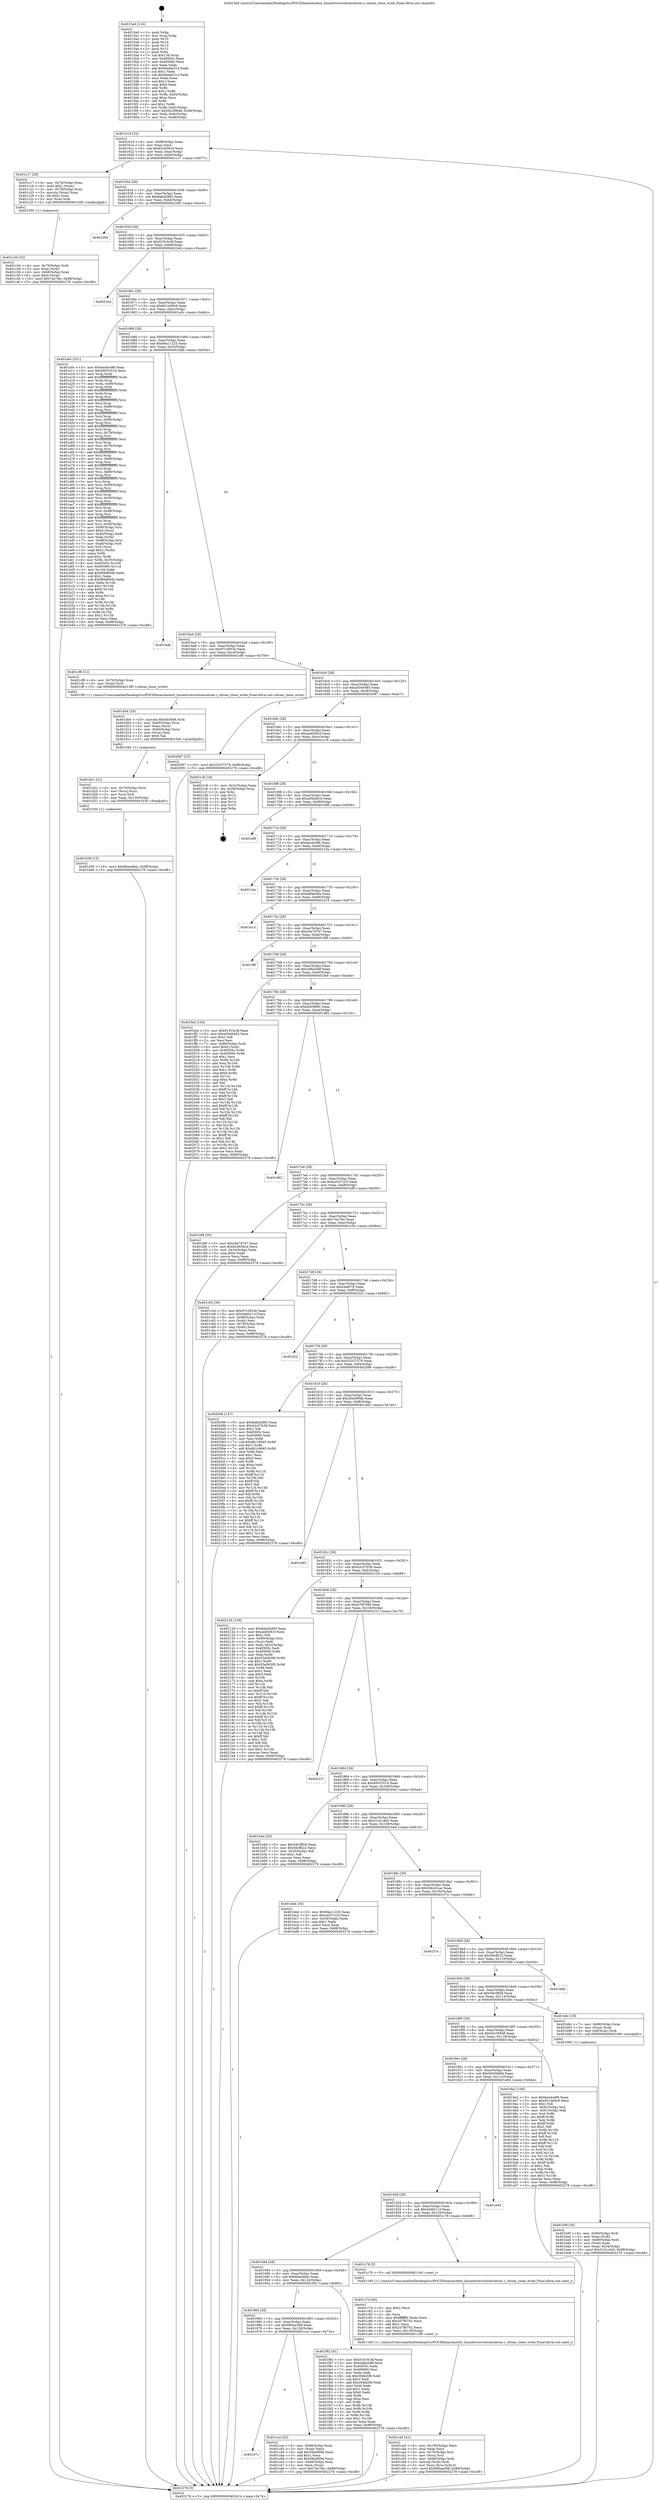 digraph "0x4015a0" {
  label = "0x4015a0 (/mnt/c/Users/mathe/Desktop/tcc/POCII/binaries/extr_linuxdriverscdromcdrom.c_cdrom_close_write_Final-ollvm.out::main(0))"
  labelloc = "t"
  node[shape=record]

  Entry [label="",width=0.3,height=0.3,shape=circle,fillcolor=black,style=filled]
  "0x401614" [label="{
     0x401614 [32]\l
     | [instrs]\l
     &nbsp;&nbsp;0x401614 \<+6\>: mov -0x98(%rbp),%eax\l
     &nbsp;&nbsp;0x40161a \<+2\>: mov %eax,%ecx\l
     &nbsp;&nbsp;0x40161c \<+6\>: sub $0x824930c4,%ecx\l
     &nbsp;&nbsp;0x401622 \<+6\>: mov %eax,-0xac(%rbp)\l
     &nbsp;&nbsp;0x401628 \<+6\>: mov %ecx,-0xb0(%rbp)\l
     &nbsp;&nbsp;0x40162e \<+6\>: je 0000000000401c17 \<main+0x677\>\l
  }"]
  "0x401c17" [label="{
     0x401c17 [29]\l
     | [instrs]\l
     &nbsp;&nbsp;0x401c17 \<+4\>: mov -0x78(%rbp),%rax\l
     &nbsp;&nbsp;0x401c1b \<+6\>: movl $0x1,(%rax)\l
     &nbsp;&nbsp;0x401c21 \<+4\>: mov -0x78(%rbp),%rax\l
     &nbsp;&nbsp;0x401c25 \<+3\>: movslq (%rax),%rax\l
     &nbsp;&nbsp;0x401c28 \<+4\>: shl $0x2,%rax\l
     &nbsp;&nbsp;0x401c2c \<+3\>: mov %rax,%rdi\l
     &nbsp;&nbsp;0x401c2f \<+5\>: call 0000000000401050 \<malloc@plt\>\l
     | [calls]\l
     &nbsp;&nbsp;0x401050 \{1\} (unknown)\l
  }"]
  "0x401634" [label="{
     0x401634 [28]\l
     | [instrs]\l
     &nbsp;&nbsp;0x401634 \<+5\>: jmp 0000000000401639 \<main+0x99\>\l
     &nbsp;&nbsp;0x401639 \<+6\>: mov -0xac(%rbp),%eax\l
     &nbsp;&nbsp;0x40163f \<+5\>: sub $0x8abd2d93,%eax\l
     &nbsp;&nbsp;0x401644 \<+6\>: mov %eax,-0xb4(%rbp)\l
     &nbsp;&nbsp;0x40164a \<+6\>: je 0000000000402260 \<main+0xcc0\>\l
  }"]
  Exit [label="",width=0.3,height=0.3,shape=circle,fillcolor=black,style=filled,peripheries=2]
  "0x402260" [label="{
     0x402260\l
  }", style=dashed]
  "0x401650" [label="{
     0x401650 [28]\l
     | [instrs]\l
     &nbsp;&nbsp;0x401650 \<+5\>: jmp 0000000000401655 \<main+0xb5\>\l
     &nbsp;&nbsp;0x401655 \<+6\>: mov -0xac(%rbp),%eax\l
     &nbsp;&nbsp;0x40165b \<+5\>: sub $0x91916c4f,%eax\l
     &nbsp;&nbsp;0x401660 \<+6\>: mov %eax,-0xb8(%rbp)\l
     &nbsp;&nbsp;0x401666 \<+6\>: je 0000000000402244 \<main+0xca4\>\l
  }"]
  "0x401d36" [label="{
     0x401d36 [15]\l
     | [instrs]\l
     &nbsp;&nbsp;0x401d36 \<+10\>: movl $0x66ae4bdc,-0x98(%rbp)\l
     &nbsp;&nbsp;0x401d40 \<+5\>: jmp 0000000000402278 \<main+0xcd8\>\l
  }"]
  "0x402244" [label="{
     0x402244\l
  }", style=dashed]
  "0x40166c" [label="{
     0x40166c [28]\l
     | [instrs]\l
     &nbsp;&nbsp;0x40166c \<+5\>: jmp 0000000000401671 \<main+0xd1\>\l
     &nbsp;&nbsp;0x401671 \<+6\>: mov -0xac(%rbp),%eax\l
     &nbsp;&nbsp;0x401677 \<+5\>: sub $0x921dd0c9,%eax\l
     &nbsp;&nbsp;0x40167c \<+6\>: mov %eax,-0xbc(%rbp)\l
     &nbsp;&nbsp;0x401682 \<+6\>: je 0000000000401a0c \<main+0x46c\>\l
  }"]
  "0x401d21" [label="{
     0x401d21 [21]\l
     | [instrs]\l
     &nbsp;&nbsp;0x401d21 \<+4\>: mov -0x70(%rbp),%rcx\l
     &nbsp;&nbsp;0x401d25 \<+3\>: mov (%rcx),%rcx\l
     &nbsp;&nbsp;0x401d28 \<+3\>: mov %rcx,%rdi\l
     &nbsp;&nbsp;0x401d2b \<+6\>: mov %eax,-0x134(%rbp)\l
     &nbsp;&nbsp;0x401d31 \<+5\>: call 0000000000401030 \<free@plt\>\l
     | [calls]\l
     &nbsp;&nbsp;0x401030 \{1\} (unknown)\l
  }"]
  "0x401a0c" [label="{
     0x401a0c [321]\l
     | [instrs]\l
     &nbsp;&nbsp;0x401a0c \<+5\>: mov $0xbecdce96,%eax\l
     &nbsp;&nbsp;0x401a11 \<+5\>: mov $0x49553514,%ecx\l
     &nbsp;&nbsp;0x401a16 \<+3\>: mov %rsp,%rdx\l
     &nbsp;&nbsp;0x401a19 \<+4\>: add $0xfffffffffffffff0,%rdx\l
     &nbsp;&nbsp;0x401a1d \<+3\>: mov %rdx,%rsp\l
     &nbsp;&nbsp;0x401a20 \<+7\>: mov %rdx,-0x90(%rbp)\l
     &nbsp;&nbsp;0x401a27 \<+3\>: mov %rsp,%rdx\l
     &nbsp;&nbsp;0x401a2a \<+4\>: add $0xfffffffffffffff0,%rdx\l
     &nbsp;&nbsp;0x401a2e \<+3\>: mov %rdx,%rsp\l
     &nbsp;&nbsp;0x401a31 \<+3\>: mov %rsp,%rsi\l
     &nbsp;&nbsp;0x401a34 \<+4\>: add $0xfffffffffffffff0,%rsi\l
     &nbsp;&nbsp;0x401a38 \<+3\>: mov %rsi,%rsp\l
     &nbsp;&nbsp;0x401a3b \<+7\>: mov %rsi,-0x88(%rbp)\l
     &nbsp;&nbsp;0x401a42 \<+3\>: mov %rsp,%rsi\l
     &nbsp;&nbsp;0x401a45 \<+4\>: add $0xfffffffffffffff0,%rsi\l
     &nbsp;&nbsp;0x401a49 \<+3\>: mov %rsi,%rsp\l
     &nbsp;&nbsp;0x401a4c \<+4\>: mov %rsi,-0x80(%rbp)\l
     &nbsp;&nbsp;0x401a50 \<+3\>: mov %rsp,%rsi\l
     &nbsp;&nbsp;0x401a53 \<+4\>: add $0xfffffffffffffff0,%rsi\l
     &nbsp;&nbsp;0x401a57 \<+3\>: mov %rsi,%rsp\l
     &nbsp;&nbsp;0x401a5a \<+4\>: mov %rsi,-0x78(%rbp)\l
     &nbsp;&nbsp;0x401a5e \<+3\>: mov %rsp,%rsi\l
     &nbsp;&nbsp;0x401a61 \<+4\>: add $0xfffffffffffffff0,%rsi\l
     &nbsp;&nbsp;0x401a65 \<+3\>: mov %rsi,%rsp\l
     &nbsp;&nbsp;0x401a68 \<+4\>: mov %rsi,-0x70(%rbp)\l
     &nbsp;&nbsp;0x401a6c \<+3\>: mov %rsp,%rsi\l
     &nbsp;&nbsp;0x401a6f \<+4\>: add $0xfffffffffffffff0,%rsi\l
     &nbsp;&nbsp;0x401a73 \<+3\>: mov %rsi,%rsp\l
     &nbsp;&nbsp;0x401a76 \<+4\>: mov %rsi,-0x68(%rbp)\l
     &nbsp;&nbsp;0x401a7a \<+3\>: mov %rsp,%rsi\l
     &nbsp;&nbsp;0x401a7d \<+4\>: add $0xfffffffffffffff0,%rsi\l
     &nbsp;&nbsp;0x401a81 \<+3\>: mov %rsi,%rsp\l
     &nbsp;&nbsp;0x401a84 \<+4\>: mov %rsi,-0x60(%rbp)\l
     &nbsp;&nbsp;0x401a88 \<+3\>: mov %rsp,%rsi\l
     &nbsp;&nbsp;0x401a8b \<+4\>: add $0xfffffffffffffff0,%rsi\l
     &nbsp;&nbsp;0x401a8f \<+3\>: mov %rsi,%rsp\l
     &nbsp;&nbsp;0x401a92 \<+4\>: mov %rsi,-0x58(%rbp)\l
     &nbsp;&nbsp;0x401a96 \<+3\>: mov %rsp,%rsi\l
     &nbsp;&nbsp;0x401a99 \<+4\>: add $0xfffffffffffffff0,%rsi\l
     &nbsp;&nbsp;0x401a9d \<+3\>: mov %rsi,%rsp\l
     &nbsp;&nbsp;0x401aa0 \<+4\>: mov %rsi,-0x50(%rbp)\l
     &nbsp;&nbsp;0x401aa4 \<+3\>: mov %rsp,%rsi\l
     &nbsp;&nbsp;0x401aa7 \<+4\>: add $0xfffffffffffffff0,%rsi\l
     &nbsp;&nbsp;0x401aab \<+3\>: mov %rsi,%rsp\l
     &nbsp;&nbsp;0x401aae \<+4\>: mov %rsi,-0x48(%rbp)\l
     &nbsp;&nbsp;0x401ab2 \<+3\>: mov %rsp,%rsi\l
     &nbsp;&nbsp;0x401ab5 \<+4\>: add $0xfffffffffffffff0,%rsi\l
     &nbsp;&nbsp;0x401ab9 \<+3\>: mov %rsi,%rsp\l
     &nbsp;&nbsp;0x401abc \<+4\>: mov %rsi,-0x40(%rbp)\l
     &nbsp;&nbsp;0x401ac0 \<+7\>: mov -0x90(%rbp),%rsi\l
     &nbsp;&nbsp;0x401ac7 \<+6\>: movl $0x0,(%rsi)\l
     &nbsp;&nbsp;0x401acd \<+6\>: mov -0x9c(%rbp),%edi\l
     &nbsp;&nbsp;0x401ad3 \<+2\>: mov %edi,(%rdx)\l
     &nbsp;&nbsp;0x401ad5 \<+7\>: mov -0x88(%rbp),%rsi\l
     &nbsp;&nbsp;0x401adc \<+7\>: mov -0xa8(%rbp),%r8\l
     &nbsp;&nbsp;0x401ae3 \<+3\>: mov %r8,(%rsi)\l
     &nbsp;&nbsp;0x401ae6 \<+3\>: cmpl $0x2,(%rdx)\l
     &nbsp;&nbsp;0x401ae9 \<+4\>: setne %r9b\l
     &nbsp;&nbsp;0x401aed \<+4\>: and $0x1,%r9b\l
     &nbsp;&nbsp;0x401af1 \<+4\>: mov %r9b,-0x35(%rbp)\l
     &nbsp;&nbsp;0x401af5 \<+8\>: mov 0x40505c,%r10d\l
     &nbsp;&nbsp;0x401afd \<+8\>: mov 0x405060,%r11d\l
     &nbsp;&nbsp;0x401b05 \<+3\>: mov %r10d,%ebx\l
     &nbsp;&nbsp;0x401b08 \<+6\>: add $0xf89d85db,%ebx\l
     &nbsp;&nbsp;0x401b0e \<+3\>: sub $0x1,%ebx\l
     &nbsp;&nbsp;0x401b11 \<+6\>: sub $0xf89d85db,%ebx\l
     &nbsp;&nbsp;0x401b17 \<+4\>: imul %ebx,%r10d\l
     &nbsp;&nbsp;0x401b1b \<+4\>: and $0x1,%r10d\l
     &nbsp;&nbsp;0x401b1f \<+4\>: cmp $0x0,%r10d\l
     &nbsp;&nbsp;0x401b23 \<+4\>: sete %r9b\l
     &nbsp;&nbsp;0x401b27 \<+4\>: cmp $0xa,%r11d\l
     &nbsp;&nbsp;0x401b2b \<+4\>: setl %r14b\l
     &nbsp;&nbsp;0x401b2f \<+3\>: mov %r9b,%r15b\l
     &nbsp;&nbsp;0x401b32 \<+3\>: and %r14b,%r15b\l
     &nbsp;&nbsp;0x401b35 \<+3\>: xor %r14b,%r9b\l
     &nbsp;&nbsp;0x401b38 \<+3\>: or %r9b,%r15b\l
     &nbsp;&nbsp;0x401b3b \<+4\>: test $0x1,%r15b\l
     &nbsp;&nbsp;0x401b3f \<+3\>: cmovne %ecx,%eax\l
     &nbsp;&nbsp;0x401b42 \<+6\>: mov %eax,-0x98(%rbp)\l
     &nbsp;&nbsp;0x401b48 \<+5\>: jmp 0000000000402278 \<main+0xcd8\>\l
  }"]
  "0x401688" [label="{
     0x401688 [28]\l
     | [instrs]\l
     &nbsp;&nbsp;0x401688 \<+5\>: jmp 000000000040168d \<main+0xed\>\l
     &nbsp;&nbsp;0x40168d \<+6\>: mov -0xac(%rbp),%eax\l
     &nbsp;&nbsp;0x401693 \<+5\>: sub $0x94a11225,%eax\l
     &nbsp;&nbsp;0x401698 \<+6\>: mov %eax,-0xc0(%rbp)\l
     &nbsp;&nbsp;0x40169e \<+6\>: je 0000000000401bdb \<main+0x63b\>\l
  }"]
  "0x401d04" [label="{
     0x401d04 [29]\l
     | [instrs]\l
     &nbsp;&nbsp;0x401d04 \<+10\>: movabs $0x4030d6,%rdi\l
     &nbsp;&nbsp;0x401d0e \<+4\>: mov -0x60(%rbp),%rcx\l
     &nbsp;&nbsp;0x401d12 \<+2\>: mov %eax,(%rcx)\l
     &nbsp;&nbsp;0x401d14 \<+4\>: mov -0x60(%rbp),%rcx\l
     &nbsp;&nbsp;0x401d18 \<+2\>: mov (%rcx),%esi\l
     &nbsp;&nbsp;0x401d1a \<+2\>: mov $0x0,%al\l
     &nbsp;&nbsp;0x401d1c \<+5\>: call 0000000000401040 \<printf@plt\>\l
     | [calls]\l
     &nbsp;&nbsp;0x401040 \{1\} (unknown)\l
  }"]
  "0x401bdb" [label="{
     0x401bdb\l
  }", style=dashed]
  "0x4016a4" [label="{
     0x4016a4 [28]\l
     | [instrs]\l
     &nbsp;&nbsp;0x4016a4 \<+5\>: jmp 00000000004016a9 \<main+0x109\>\l
     &nbsp;&nbsp;0x4016a9 \<+6\>: mov -0xac(%rbp),%eax\l
     &nbsp;&nbsp;0x4016af \<+5\>: sub $0x97c3933e,%eax\l
     &nbsp;&nbsp;0x4016b4 \<+6\>: mov %eax,-0xc4(%rbp)\l
     &nbsp;&nbsp;0x4016ba \<+6\>: je 0000000000401cf8 \<main+0x758\>\l
  }"]
  "0x40197c" [label="{
     0x40197c\l
  }", style=dashed]
  "0x401cf8" [label="{
     0x401cf8 [12]\l
     | [instrs]\l
     &nbsp;&nbsp;0x401cf8 \<+4\>: mov -0x70(%rbp),%rax\l
     &nbsp;&nbsp;0x401cfc \<+3\>: mov (%rax),%rdi\l
     &nbsp;&nbsp;0x401cff \<+5\>: call 00000000004013f0 \<cdrom_close_write\>\l
     | [calls]\l
     &nbsp;&nbsp;0x4013f0 \{1\} (/mnt/c/Users/mathe/Desktop/tcc/POCII/binaries/extr_linuxdriverscdromcdrom.c_cdrom_close_write_Final-ollvm.out::cdrom_close_write)\l
  }"]
  "0x4016c0" [label="{
     0x4016c0 [28]\l
     | [instrs]\l
     &nbsp;&nbsp;0x4016c0 \<+5\>: jmp 00000000004016c5 \<main+0x125\>\l
     &nbsp;&nbsp;0x4016c5 \<+6\>: mov -0xac(%rbp),%eax\l
     &nbsp;&nbsp;0x4016cb \<+5\>: sub $0xa5040483,%eax\l
     &nbsp;&nbsp;0x4016d0 \<+6\>: mov %eax,-0xc8(%rbp)\l
     &nbsp;&nbsp;0x4016d6 \<+6\>: je 0000000000402087 \<main+0xae7\>\l
  }"]
  "0x401cce" [label="{
     0x401cce [42]\l
     | [instrs]\l
     &nbsp;&nbsp;0x401cce \<+4\>: mov -0x68(%rbp),%rax\l
     &nbsp;&nbsp;0x401cd2 \<+2\>: mov (%rax),%ecx\l
     &nbsp;&nbsp;0x401cd4 \<+6\>: add $0x58a4f094,%ecx\l
     &nbsp;&nbsp;0x401cda \<+3\>: add $0x1,%ecx\l
     &nbsp;&nbsp;0x401cdd \<+6\>: sub $0x58a4f094,%ecx\l
     &nbsp;&nbsp;0x401ce3 \<+4\>: mov -0x68(%rbp),%rax\l
     &nbsp;&nbsp;0x401ce7 \<+2\>: mov %ecx,(%rax)\l
     &nbsp;&nbsp;0x401ce9 \<+10\>: movl $0x74e7fec,-0x98(%rbp)\l
     &nbsp;&nbsp;0x401cf3 \<+5\>: jmp 0000000000402278 \<main+0xcd8\>\l
  }"]
  "0x402087" [label="{
     0x402087 [15]\l
     | [instrs]\l
     &nbsp;&nbsp;0x402087 \<+10\>: movl $0x25337579,-0x98(%rbp)\l
     &nbsp;&nbsp;0x402091 \<+5\>: jmp 0000000000402278 \<main+0xcd8\>\l
  }"]
  "0x4016dc" [label="{
     0x4016dc [28]\l
     | [instrs]\l
     &nbsp;&nbsp;0x4016dc \<+5\>: jmp 00000000004016e1 \<main+0x141\>\l
     &nbsp;&nbsp;0x4016e1 \<+6\>: mov -0xac(%rbp),%eax\l
     &nbsp;&nbsp;0x4016e7 \<+5\>: sub $0xaed0361f,%eax\l
     &nbsp;&nbsp;0x4016ec \<+6\>: mov %eax,-0xcc(%rbp)\l
     &nbsp;&nbsp;0x4016f2 \<+6\>: je 00000000004021c8 \<main+0xc28\>\l
  }"]
  "0x401960" [label="{
     0x401960 [28]\l
     | [instrs]\l
     &nbsp;&nbsp;0x401960 \<+5\>: jmp 0000000000401965 \<main+0x3c5\>\l
     &nbsp;&nbsp;0x401965 \<+6\>: mov -0xac(%rbp),%eax\l
     &nbsp;&nbsp;0x40196b \<+5\>: sub $0x680aa368,%eax\l
     &nbsp;&nbsp;0x401970 \<+6\>: mov %eax,-0x128(%rbp)\l
     &nbsp;&nbsp;0x401976 \<+6\>: je 0000000000401cce \<main+0x72e\>\l
  }"]
  "0x4021c8" [label="{
     0x4021c8 [18]\l
     | [instrs]\l
     &nbsp;&nbsp;0x4021c8 \<+3\>: mov -0x2c(%rbp),%eax\l
     &nbsp;&nbsp;0x4021cb \<+4\>: lea -0x28(%rbp),%rsp\l
     &nbsp;&nbsp;0x4021cf \<+1\>: pop %rbx\l
     &nbsp;&nbsp;0x4021d0 \<+2\>: pop %r12\l
     &nbsp;&nbsp;0x4021d2 \<+2\>: pop %r13\l
     &nbsp;&nbsp;0x4021d4 \<+2\>: pop %r14\l
     &nbsp;&nbsp;0x4021d6 \<+2\>: pop %r15\l
     &nbsp;&nbsp;0x4021d8 \<+1\>: pop %rbp\l
     &nbsp;&nbsp;0x4021d9 \<+1\>: ret\l
  }"]
  "0x4016f8" [label="{
     0x4016f8 [28]\l
     | [instrs]\l
     &nbsp;&nbsp;0x4016f8 \<+5\>: jmp 00000000004016fd \<main+0x15d\>\l
     &nbsp;&nbsp;0x4016fd \<+6\>: mov -0xac(%rbp),%eax\l
     &nbsp;&nbsp;0x401703 \<+5\>: sub $0xaf3bb81d,%eax\l
     &nbsp;&nbsp;0x401708 \<+6\>: mov %eax,-0xd0(%rbp)\l
     &nbsp;&nbsp;0x40170e \<+6\>: je 0000000000401ef8 \<main+0x958\>\l
  }"]
  "0x401f92" [label="{
     0x401f92 [91]\l
     | [instrs]\l
     &nbsp;&nbsp;0x401f92 \<+5\>: mov $0x91916c4f,%eax\l
     &nbsp;&nbsp;0x401f97 \<+5\>: mov $0xcb8a2b8f,%ecx\l
     &nbsp;&nbsp;0x401f9c \<+7\>: mov 0x40505c,%edx\l
     &nbsp;&nbsp;0x401fa3 \<+7\>: mov 0x405060,%esi\l
     &nbsp;&nbsp;0x401faa \<+2\>: mov %edx,%edi\l
     &nbsp;&nbsp;0x401fac \<+6\>: sub $0x394fa5f8,%edi\l
     &nbsp;&nbsp;0x401fb2 \<+3\>: sub $0x1,%edi\l
     &nbsp;&nbsp;0x401fb5 \<+6\>: add $0x394fa5f8,%edi\l
     &nbsp;&nbsp;0x401fbb \<+3\>: imul %edi,%edx\l
     &nbsp;&nbsp;0x401fbe \<+3\>: and $0x1,%edx\l
     &nbsp;&nbsp;0x401fc1 \<+3\>: cmp $0x0,%edx\l
     &nbsp;&nbsp;0x401fc4 \<+4\>: sete %r8b\l
     &nbsp;&nbsp;0x401fc8 \<+3\>: cmp $0xa,%esi\l
     &nbsp;&nbsp;0x401fcb \<+4\>: setl %r9b\l
     &nbsp;&nbsp;0x401fcf \<+3\>: mov %r8b,%r10b\l
     &nbsp;&nbsp;0x401fd2 \<+3\>: and %r9b,%r10b\l
     &nbsp;&nbsp;0x401fd5 \<+3\>: xor %r9b,%r8b\l
     &nbsp;&nbsp;0x401fd8 \<+3\>: or %r8b,%r10b\l
     &nbsp;&nbsp;0x401fdb \<+4\>: test $0x1,%r10b\l
     &nbsp;&nbsp;0x401fdf \<+3\>: cmovne %ecx,%eax\l
     &nbsp;&nbsp;0x401fe2 \<+6\>: mov %eax,-0x98(%rbp)\l
     &nbsp;&nbsp;0x401fe8 \<+5\>: jmp 0000000000402278 \<main+0xcd8\>\l
  }"]
  "0x401ef8" [label="{
     0x401ef8\l
  }", style=dashed]
  "0x401714" [label="{
     0x401714 [28]\l
     | [instrs]\l
     &nbsp;&nbsp;0x401714 \<+5\>: jmp 0000000000401719 \<main+0x179\>\l
     &nbsp;&nbsp;0x401719 \<+6\>: mov -0xac(%rbp),%eax\l
     &nbsp;&nbsp;0x40171f \<+5\>: sub $0xbecdce96,%eax\l
     &nbsp;&nbsp;0x401724 \<+6\>: mov %eax,-0xd4(%rbp)\l
     &nbsp;&nbsp;0x40172a \<+6\>: je 00000000004021da \<main+0xc3a\>\l
  }"]
  "0x401ca5" [label="{
     0x401ca5 [41]\l
     | [instrs]\l
     &nbsp;&nbsp;0x401ca5 \<+6\>: mov -0x130(%rbp),%ecx\l
     &nbsp;&nbsp;0x401cab \<+3\>: imul %eax,%ecx\l
     &nbsp;&nbsp;0x401cae \<+4\>: mov -0x70(%rbp),%rsi\l
     &nbsp;&nbsp;0x401cb2 \<+3\>: mov (%rsi),%rsi\l
     &nbsp;&nbsp;0x401cb5 \<+4\>: mov -0x68(%rbp),%rdi\l
     &nbsp;&nbsp;0x401cb9 \<+3\>: movslq (%rdi),%rdi\l
     &nbsp;&nbsp;0x401cbc \<+3\>: mov %ecx,(%rsi,%rdi,4)\l
     &nbsp;&nbsp;0x401cbf \<+10\>: movl $0x680aa368,-0x98(%rbp)\l
     &nbsp;&nbsp;0x401cc9 \<+5\>: jmp 0000000000402278 \<main+0xcd8\>\l
  }"]
  "0x4021da" [label="{
     0x4021da\l
  }", style=dashed]
  "0x401730" [label="{
     0x401730 [28]\l
     | [instrs]\l
     &nbsp;&nbsp;0x401730 \<+5\>: jmp 0000000000401735 \<main+0x195\>\l
     &nbsp;&nbsp;0x401735 \<+6\>: mov -0xac(%rbp),%eax\l
     &nbsp;&nbsp;0x40173b \<+5\>: sub $0xbf0ae59a,%eax\l
     &nbsp;&nbsp;0x401740 \<+6\>: mov %eax,-0xd8(%rbp)\l
     &nbsp;&nbsp;0x401746 \<+6\>: je 0000000000401e15 \<main+0x875\>\l
  }"]
  "0x401c7d" [label="{
     0x401c7d [40]\l
     | [instrs]\l
     &nbsp;&nbsp;0x401c7d \<+5\>: mov $0x2,%ecx\l
     &nbsp;&nbsp;0x401c82 \<+1\>: cltd\l
     &nbsp;&nbsp;0x401c83 \<+2\>: idiv %ecx\l
     &nbsp;&nbsp;0x401c85 \<+6\>: imul $0xfffffffe,%edx,%ecx\l
     &nbsp;&nbsp;0x401c8b \<+6\>: sub $0x207fb702,%ecx\l
     &nbsp;&nbsp;0x401c91 \<+3\>: add $0x1,%ecx\l
     &nbsp;&nbsp;0x401c94 \<+6\>: add $0x207fb702,%ecx\l
     &nbsp;&nbsp;0x401c9a \<+6\>: mov %ecx,-0x130(%rbp)\l
     &nbsp;&nbsp;0x401ca0 \<+5\>: call 0000000000401160 \<next_i\>\l
     | [calls]\l
     &nbsp;&nbsp;0x401160 \{1\} (/mnt/c/Users/mathe/Desktop/tcc/POCII/binaries/extr_linuxdriverscdromcdrom.c_cdrom_close_write_Final-ollvm.out::next_i)\l
  }"]
  "0x401e15" [label="{
     0x401e15\l
  }", style=dashed]
  "0x40174c" [label="{
     0x40174c [28]\l
     | [instrs]\l
     &nbsp;&nbsp;0x40174c \<+5\>: jmp 0000000000401751 \<main+0x1b1\>\l
     &nbsp;&nbsp;0x401751 \<+6\>: mov -0xac(%rbp),%eax\l
     &nbsp;&nbsp;0x401757 \<+5\>: sub $0xc8a7d747,%eax\l
     &nbsp;&nbsp;0x40175c \<+6\>: mov %eax,-0xdc(%rbp)\l
     &nbsp;&nbsp;0x401762 \<+6\>: je 0000000000401f6f \<main+0x9cf\>\l
  }"]
  "0x401944" [label="{
     0x401944 [28]\l
     | [instrs]\l
     &nbsp;&nbsp;0x401944 \<+5\>: jmp 0000000000401949 \<main+0x3a9\>\l
     &nbsp;&nbsp;0x401949 \<+6\>: mov -0xac(%rbp),%eax\l
     &nbsp;&nbsp;0x40194f \<+5\>: sub $0x66ae4bdc,%eax\l
     &nbsp;&nbsp;0x401954 \<+6\>: mov %eax,-0x124(%rbp)\l
     &nbsp;&nbsp;0x40195a \<+6\>: je 0000000000401f92 \<main+0x9f2\>\l
  }"]
  "0x401f6f" [label="{
     0x401f6f\l
  }", style=dashed]
  "0x401768" [label="{
     0x401768 [28]\l
     | [instrs]\l
     &nbsp;&nbsp;0x401768 \<+5\>: jmp 000000000040176d \<main+0x1cd\>\l
     &nbsp;&nbsp;0x40176d \<+6\>: mov -0xac(%rbp),%eax\l
     &nbsp;&nbsp;0x401773 \<+5\>: sub $0xcb8a2b8f,%eax\l
     &nbsp;&nbsp;0x401778 \<+6\>: mov %eax,-0xe0(%rbp)\l
     &nbsp;&nbsp;0x40177e \<+6\>: je 0000000000401fed \<main+0xa4d\>\l
  }"]
  "0x401c78" [label="{
     0x401c78 [5]\l
     | [instrs]\l
     &nbsp;&nbsp;0x401c78 \<+5\>: call 0000000000401160 \<next_i\>\l
     | [calls]\l
     &nbsp;&nbsp;0x401160 \{1\} (/mnt/c/Users/mathe/Desktop/tcc/POCII/binaries/extr_linuxdriverscdromcdrom.c_cdrom_close_write_Final-ollvm.out::next_i)\l
  }"]
  "0x401fed" [label="{
     0x401fed [154]\l
     | [instrs]\l
     &nbsp;&nbsp;0x401fed \<+5\>: mov $0x91916c4f,%eax\l
     &nbsp;&nbsp;0x401ff2 \<+5\>: mov $0xa5040483,%ecx\l
     &nbsp;&nbsp;0x401ff7 \<+2\>: mov $0x1,%dl\l
     &nbsp;&nbsp;0x401ff9 \<+2\>: xor %esi,%esi\l
     &nbsp;&nbsp;0x401ffb \<+7\>: mov -0x90(%rbp),%rdi\l
     &nbsp;&nbsp;0x402002 \<+6\>: movl $0x0,(%rdi)\l
     &nbsp;&nbsp;0x402008 \<+8\>: mov 0x40505c,%r8d\l
     &nbsp;&nbsp;0x402010 \<+8\>: mov 0x405060,%r9d\l
     &nbsp;&nbsp;0x402018 \<+3\>: sub $0x1,%esi\l
     &nbsp;&nbsp;0x40201b \<+3\>: mov %r8d,%r10d\l
     &nbsp;&nbsp;0x40201e \<+3\>: add %esi,%r10d\l
     &nbsp;&nbsp;0x402021 \<+4\>: imul %r10d,%r8d\l
     &nbsp;&nbsp;0x402025 \<+4\>: and $0x1,%r8d\l
     &nbsp;&nbsp;0x402029 \<+4\>: cmp $0x0,%r8d\l
     &nbsp;&nbsp;0x40202d \<+4\>: sete %r11b\l
     &nbsp;&nbsp;0x402031 \<+4\>: cmp $0xa,%r9d\l
     &nbsp;&nbsp;0x402035 \<+3\>: setl %bl\l
     &nbsp;&nbsp;0x402038 \<+3\>: mov %r11b,%r14b\l
     &nbsp;&nbsp;0x40203b \<+4\>: xor $0xff,%r14b\l
     &nbsp;&nbsp;0x40203f \<+3\>: mov %bl,%r15b\l
     &nbsp;&nbsp;0x402042 \<+4\>: xor $0xff,%r15b\l
     &nbsp;&nbsp;0x402046 \<+3\>: xor $0x1,%dl\l
     &nbsp;&nbsp;0x402049 \<+3\>: mov %r14b,%r12b\l
     &nbsp;&nbsp;0x40204c \<+4\>: and $0xff,%r12b\l
     &nbsp;&nbsp;0x402050 \<+3\>: and %dl,%r11b\l
     &nbsp;&nbsp;0x402053 \<+3\>: mov %r15b,%r13b\l
     &nbsp;&nbsp;0x402056 \<+4\>: and $0xff,%r13b\l
     &nbsp;&nbsp;0x40205a \<+2\>: and %dl,%bl\l
     &nbsp;&nbsp;0x40205c \<+3\>: or %r11b,%r12b\l
     &nbsp;&nbsp;0x40205f \<+3\>: or %bl,%r13b\l
     &nbsp;&nbsp;0x402062 \<+3\>: xor %r13b,%r12b\l
     &nbsp;&nbsp;0x402065 \<+3\>: or %r15b,%r14b\l
     &nbsp;&nbsp;0x402068 \<+4\>: xor $0xff,%r14b\l
     &nbsp;&nbsp;0x40206c \<+3\>: or $0x1,%dl\l
     &nbsp;&nbsp;0x40206f \<+3\>: and %dl,%r14b\l
     &nbsp;&nbsp;0x402072 \<+3\>: or %r14b,%r12b\l
     &nbsp;&nbsp;0x402075 \<+4\>: test $0x1,%r12b\l
     &nbsp;&nbsp;0x402079 \<+3\>: cmovne %ecx,%eax\l
     &nbsp;&nbsp;0x40207c \<+6\>: mov %eax,-0x98(%rbp)\l
     &nbsp;&nbsp;0x402082 \<+5\>: jmp 0000000000402278 \<main+0xcd8\>\l
  }"]
  "0x401784" [label="{
     0x401784 [28]\l
     | [instrs]\l
     &nbsp;&nbsp;0x401784 \<+5\>: jmp 0000000000401789 \<main+0x1e9\>\l
     &nbsp;&nbsp;0x401789 \<+6\>: mov -0xac(%rbp),%eax\l
     &nbsp;&nbsp;0x40178f \<+5\>: sub $0xd2d3f99c,%eax\l
     &nbsp;&nbsp;0x401794 \<+6\>: mov %eax,-0xe4(%rbp)\l
     &nbsp;&nbsp;0x40179a \<+6\>: je 0000000000401d82 \<main+0x7e2\>\l
  }"]
  "0x401928" [label="{
     0x401928 [28]\l
     | [instrs]\l
     &nbsp;&nbsp;0x401928 \<+5\>: jmp 000000000040192d \<main+0x38d\>\l
     &nbsp;&nbsp;0x40192d \<+6\>: mov -0xac(%rbp),%eax\l
     &nbsp;&nbsp;0x401933 \<+5\>: sub $0x5e66211f,%eax\l
     &nbsp;&nbsp;0x401938 \<+6\>: mov %eax,-0x120(%rbp)\l
     &nbsp;&nbsp;0x40193e \<+6\>: je 0000000000401c78 \<main+0x6d8\>\l
  }"]
  "0x401d82" [label="{
     0x401d82\l
  }", style=dashed]
  "0x4017a0" [label="{
     0x4017a0 [28]\l
     | [instrs]\l
     &nbsp;&nbsp;0x4017a0 \<+5\>: jmp 00000000004017a5 \<main+0x205\>\l
     &nbsp;&nbsp;0x4017a5 \<+6\>: mov -0xac(%rbp),%eax\l
     &nbsp;&nbsp;0x4017ab \<+5\>: sub $0xe2037c23,%eax\l
     &nbsp;&nbsp;0x4017b0 \<+6\>: mov %eax,-0xe8(%rbp)\l
     &nbsp;&nbsp;0x4017b6 \<+6\>: je 0000000000401bf9 \<main+0x659\>\l
  }"]
  "0x401e84" [label="{
     0x401e84\l
  }", style=dashed]
  "0x401bf9" [label="{
     0x401bf9 [30]\l
     | [instrs]\l
     &nbsp;&nbsp;0x401bf9 \<+5\>: mov $0xc8a7d747,%eax\l
     &nbsp;&nbsp;0x401bfe \<+5\>: mov $0x824930c4,%ecx\l
     &nbsp;&nbsp;0x401c03 \<+3\>: mov -0x34(%rbp),%edx\l
     &nbsp;&nbsp;0x401c06 \<+3\>: cmp $0x0,%edx\l
     &nbsp;&nbsp;0x401c09 \<+3\>: cmove %ecx,%eax\l
     &nbsp;&nbsp;0x401c0c \<+6\>: mov %eax,-0x98(%rbp)\l
     &nbsp;&nbsp;0x401c12 \<+5\>: jmp 0000000000402278 \<main+0xcd8\>\l
  }"]
  "0x4017bc" [label="{
     0x4017bc [28]\l
     | [instrs]\l
     &nbsp;&nbsp;0x4017bc \<+5\>: jmp 00000000004017c1 \<main+0x221\>\l
     &nbsp;&nbsp;0x4017c1 \<+6\>: mov -0xac(%rbp),%eax\l
     &nbsp;&nbsp;0x4017c7 \<+5\>: sub $0x74e7fec,%eax\l
     &nbsp;&nbsp;0x4017cc \<+6\>: mov %eax,-0xec(%rbp)\l
     &nbsp;&nbsp;0x4017d2 \<+6\>: je 0000000000401c54 \<main+0x6b4\>\l
  }"]
  "0x401c34" [label="{
     0x401c34 [32]\l
     | [instrs]\l
     &nbsp;&nbsp;0x401c34 \<+4\>: mov -0x70(%rbp),%rdi\l
     &nbsp;&nbsp;0x401c38 \<+3\>: mov %rax,(%rdi)\l
     &nbsp;&nbsp;0x401c3b \<+4\>: mov -0x68(%rbp),%rax\l
     &nbsp;&nbsp;0x401c3f \<+6\>: movl $0x0,(%rax)\l
     &nbsp;&nbsp;0x401c45 \<+10\>: movl $0x74e7fec,-0x98(%rbp)\l
     &nbsp;&nbsp;0x401c4f \<+5\>: jmp 0000000000402278 \<main+0xcd8\>\l
  }"]
  "0x401c54" [label="{
     0x401c54 [36]\l
     | [instrs]\l
     &nbsp;&nbsp;0x401c54 \<+5\>: mov $0x97c3933e,%eax\l
     &nbsp;&nbsp;0x401c59 \<+5\>: mov $0x5e66211f,%ecx\l
     &nbsp;&nbsp;0x401c5e \<+4\>: mov -0x68(%rbp),%rdx\l
     &nbsp;&nbsp;0x401c62 \<+2\>: mov (%rdx),%esi\l
     &nbsp;&nbsp;0x401c64 \<+4\>: mov -0x78(%rbp),%rdx\l
     &nbsp;&nbsp;0x401c68 \<+2\>: cmp (%rdx),%esi\l
     &nbsp;&nbsp;0x401c6a \<+3\>: cmovl %ecx,%eax\l
     &nbsp;&nbsp;0x401c6d \<+6\>: mov %eax,-0x98(%rbp)\l
     &nbsp;&nbsp;0x401c73 \<+5\>: jmp 0000000000402278 \<main+0xcd8\>\l
  }"]
  "0x4017d8" [label="{
     0x4017d8 [28]\l
     | [instrs]\l
     &nbsp;&nbsp;0x4017d8 \<+5\>: jmp 00000000004017dd \<main+0x23d\>\l
     &nbsp;&nbsp;0x4017dd \<+6\>: mov -0xac(%rbp),%eax\l
     &nbsp;&nbsp;0x4017e3 \<+5\>: sub $0xcdef076,%eax\l
     &nbsp;&nbsp;0x4017e8 \<+6\>: mov %eax,-0xf0(%rbp)\l
     &nbsp;&nbsp;0x4017ee \<+6\>: je 0000000000401f22 \<main+0x982\>\l
  }"]
  "0x401b9f" [label="{
     0x401b9f [30]\l
     | [instrs]\l
     &nbsp;&nbsp;0x401b9f \<+4\>: mov -0x80(%rbp),%rdi\l
     &nbsp;&nbsp;0x401ba3 \<+2\>: mov %eax,(%rdi)\l
     &nbsp;&nbsp;0x401ba5 \<+4\>: mov -0x80(%rbp),%rdi\l
     &nbsp;&nbsp;0x401ba9 \<+2\>: mov (%rdi),%eax\l
     &nbsp;&nbsp;0x401bab \<+3\>: mov %eax,-0x34(%rbp)\l
     &nbsp;&nbsp;0x401bae \<+10\>: movl $0x51d1c4e5,-0x98(%rbp)\l
     &nbsp;&nbsp;0x401bb8 \<+5\>: jmp 0000000000402278 \<main+0xcd8\>\l
  }"]
  "0x401f22" [label="{
     0x401f22\l
  }", style=dashed]
  "0x4017f4" [label="{
     0x4017f4 [28]\l
     | [instrs]\l
     &nbsp;&nbsp;0x4017f4 \<+5\>: jmp 00000000004017f9 \<main+0x259\>\l
     &nbsp;&nbsp;0x4017f9 \<+6\>: mov -0xac(%rbp),%eax\l
     &nbsp;&nbsp;0x4017ff \<+5\>: sub $0x25337579,%eax\l
     &nbsp;&nbsp;0x401804 \<+6\>: mov %eax,-0xf4(%rbp)\l
     &nbsp;&nbsp;0x40180a \<+6\>: je 0000000000402096 \<main+0xaf6\>\l
  }"]
  "0x4015a0" [label="{
     0x4015a0 [116]\l
     | [instrs]\l
     &nbsp;&nbsp;0x4015a0 \<+1\>: push %rbp\l
     &nbsp;&nbsp;0x4015a1 \<+3\>: mov %rsp,%rbp\l
     &nbsp;&nbsp;0x4015a4 \<+2\>: push %r15\l
     &nbsp;&nbsp;0x4015a6 \<+2\>: push %r14\l
     &nbsp;&nbsp;0x4015a8 \<+2\>: push %r13\l
     &nbsp;&nbsp;0x4015aa \<+2\>: push %r12\l
     &nbsp;&nbsp;0x4015ac \<+1\>: push %rbx\l
     &nbsp;&nbsp;0x4015ad \<+7\>: sub $0x138,%rsp\l
     &nbsp;&nbsp;0x4015b4 \<+7\>: mov 0x40505c,%eax\l
     &nbsp;&nbsp;0x4015bb \<+7\>: mov 0x405060,%ecx\l
     &nbsp;&nbsp;0x4015c2 \<+2\>: mov %eax,%edx\l
     &nbsp;&nbsp;0x4015c4 \<+6\>: add $0x6eede314,%edx\l
     &nbsp;&nbsp;0x4015ca \<+3\>: sub $0x1,%edx\l
     &nbsp;&nbsp;0x4015cd \<+6\>: sub $0x6eede314,%edx\l
     &nbsp;&nbsp;0x4015d3 \<+3\>: imul %edx,%eax\l
     &nbsp;&nbsp;0x4015d6 \<+3\>: and $0x1,%eax\l
     &nbsp;&nbsp;0x4015d9 \<+3\>: cmp $0x0,%eax\l
     &nbsp;&nbsp;0x4015dc \<+4\>: sete %r8b\l
     &nbsp;&nbsp;0x4015e0 \<+4\>: and $0x1,%r8b\l
     &nbsp;&nbsp;0x4015e4 \<+7\>: mov %r8b,-0x92(%rbp)\l
     &nbsp;&nbsp;0x4015eb \<+3\>: cmp $0xa,%ecx\l
     &nbsp;&nbsp;0x4015ee \<+4\>: setl %r8b\l
     &nbsp;&nbsp;0x4015f2 \<+4\>: and $0x1,%r8b\l
     &nbsp;&nbsp;0x4015f6 \<+7\>: mov %r8b,-0x91(%rbp)\l
     &nbsp;&nbsp;0x4015fd \<+10\>: movl $0x5b1f5848,-0x98(%rbp)\l
     &nbsp;&nbsp;0x401607 \<+6\>: mov %edi,-0x9c(%rbp)\l
     &nbsp;&nbsp;0x40160d \<+7\>: mov %rsi,-0xa8(%rbp)\l
  }"]
  "0x402096" [label="{
     0x402096 [147]\l
     | [instrs]\l
     &nbsp;&nbsp;0x402096 \<+5\>: mov $0x8abd2d93,%eax\l
     &nbsp;&nbsp;0x40209b \<+5\>: mov $0x42c57b38,%ecx\l
     &nbsp;&nbsp;0x4020a0 \<+2\>: mov $0x1,%dl\l
     &nbsp;&nbsp;0x4020a2 \<+7\>: mov 0x40505c,%esi\l
     &nbsp;&nbsp;0x4020a9 \<+7\>: mov 0x405060,%edi\l
     &nbsp;&nbsp;0x4020b0 \<+3\>: mov %esi,%r8d\l
     &nbsp;&nbsp;0x4020b3 \<+7\>: sub $0xdb1c9d45,%r8d\l
     &nbsp;&nbsp;0x4020ba \<+4\>: sub $0x1,%r8d\l
     &nbsp;&nbsp;0x4020be \<+7\>: add $0xdb1c9d45,%r8d\l
     &nbsp;&nbsp;0x4020c5 \<+4\>: imul %r8d,%esi\l
     &nbsp;&nbsp;0x4020c9 \<+3\>: and $0x1,%esi\l
     &nbsp;&nbsp;0x4020cc \<+3\>: cmp $0x0,%esi\l
     &nbsp;&nbsp;0x4020cf \<+4\>: sete %r9b\l
     &nbsp;&nbsp;0x4020d3 \<+3\>: cmp $0xa,%edi\l
     &nbsp;&nbsp;0x4020d6 \<+4\>: setl %r10b\l
     &nbsp;&nbsp;0x4020da \<+3\>: mov %r9b,%r11b\l
     &nbsp;&nbsp;0x4020dd \<+4\>: xor $0xff,%r11b\l
     &nbsp;&nbsp;0x4020e1 \<+3\>: mov %r10b,%bl\l
     &nbsp;&nbsp;0x4020e4 \<+3\>: xor $0xff,%bl\l
     &nbsp;&nbsp;0x4020e7 \<+3\>: xor $0x1,%dl\l
     &nbsp;&nbsp;0x4020ea \<+3\>: mov %r11b,%r14b\l
     &nbsp;&nbsp;0x4020ed \<+4\>: and $0xff,%r14b\l
     &nbsp;&nbsp;0x4020f1 \<+3\>: and %dl,%r9b\l
     &nbsp;&nbsp;0x4020f4 \<+3\>: mov %bl,%r15b\l
     &nbsp;&nbsp;0x4020f7 \<+4\>: and $0xff,%r15b\l
     &nbsp;&nbsp;0x4020fb \<+3\>: and %dl,%r10b\l
     &nbsp;&nbsp;0x4020fe \<+3\>: or %r9b,%r14b\l
     &nbsp;&nbsp;0x402101 \<+3\>: or %r10b,%r15b\l
     &nbsp;&nbsp;0x402104 \<+3\>: xor %r15b,%r14b\l
     &nbsp;&nbsp;0x402107 \<+3\>: or %bl,%r11b\l
     &nbsp;&nbsp;0x40210a \<+4\>: xor $0xff,%r11b\l
     &nbsp;&nbsp;0x40210e \<+3\>: or $0x1,%dl\l
     &nbsp;&nbsp;0x402111 \<+3\>: and %dl,%r11b\l
     &nbsp;&nbsp;0x402114 \<+3\>: or %r11b,%r14b\l
     &nbsp;&nbsp;0x402117 \<+4\>: test $0x1,%r14b\l
     &nbsp;&nbsp;0x40211b \<+3\>: cmovne %ecx,%eax\l
     &nbsp;&nbsp;0x40211e \<+6\>: mov %eax,-0x98(%rbp)\l
     &nbsp;&nbsp;0x402124 \<+5\>: jmp 0000000000402278 \<main+0xcd8\>\l
  }"]
  "0x401810" [label="{
     0x401810 [28]\l
     | [instrs]\l
     &nbsp;&nbsp;0x401810 \<+5\>: jmp 0000000000401815 \<main+0x275\>\l
     &nbsp;&nbsp;0x401815 \<+6\>: mov -0xac(%rbp),%eax\l
     &nbsp;&nbsp;0x40181b \<+5\>: sub $0x26d3994b,%eax\l
     &nbsp;&nbsp;0x401820 \<+6\>: mov %eax,-0xf8(%rbp)\l
     &nbsp;&nbsp;0x401826 \<+6\>: je 0000000000401d45 \<main+0x7a5\>\l
  }"]
  "0x402278" [label="{
     0x402278 [5]\l
     | [instrs]\l
     &nbsp;&nbsp;0x402278 \<+5\>: jmp 0000000000401614 \<main+0x74\>\l
  }"]
  "0x401d45" [label="{
     0x401d45\l
  }", style=dashed]
  "0x40182c" [label="{
     0x40182c [28]\l
     | [instrs]\l
     &nbsp;&nbsp;0x40182c \<+5\>: jmp 0000000000401831 \<main+0x291\>\l
     &nbsp;&nbsp;0x401831 \<+6\>: mov -0xac(%rbp),%eax\l
     &nbsp;&nbsp;0x401837 \<+5\>: sub $0x42c57b38,%eax\l
     &nbsp;&nbsp;0x40183c \<+6\>: mov %eax,-0xfc(%rbp)\l
     &nbsp;&nbsp;0x401842 \<+6\>: je 0000000000402129 \<main+0xb89\>\l
  }"]
  "0x40190c" [label="{
     0x40190c [28]\l
     | [instrs]\l
     &nbsp;&nbsp;0x40190c \<+5\>: jmp 0000000000401911 \<main+0x371\>\l
     &nbsp;&nbsp;0x401911 \<+6\>: mov -0xac(%rbp),%eax\l
     &nbsp;&nbsp;0x401917 \<+5\>: sub $0x5d204b8d,%eax\l
     &nbsp;&nbsp;0x40191c \<+6\>: mov %eax,-0x11c(%rbp)\l
     &nbsp;&nbsp;0x401922 \<+6\>: je 0000000000401e84 \<main+0x8e4\>\l
  }"]
  "0x402129" [label="{
     0x402129 [159]\l
     | [instrs]\l
     &nbsp;&nbsp;0x402129 \<+5\>: mov $0x8abd2d93,%eax\l
     &nbsp;&nbsp;0x40212e \<+5\>: mov $0xaed0361f,%ecx\l
     &nbsp;&nbsp;0x402133 \<+2\>: mov $0x1,%dl\l
     &nbsp;&nbsp;0x402135 \<+7\>: mov -0x90(%rbp),%rsi\l
     &nbsp;&nbsp;0x40213c \<+2\>: mov (%rsi),%edi\l
     &nbsp;&nbsp;0x40213e \<+3\>: mov %edi,-0x2c(%rbp)\l
     &nbsp;&nbsp;0x402141 \<+7\>: mov 0x40505c,%edi\l
     &nbsp;&nbsp;0x402148 \<+8\>: mov 0x405060,%r8d\l
     &nbsp;&nbsp;0x402150 \<+3\>: mov %edi,%r9d\l
     &nbsp;&nbsp;0x402153 \<+7\>: sub $0x53a06395,%r9d\l
     &nbsp;&nbsp;0x40215a \<+4\>: sub $0x1,%r9d\l
     &nbsp;&nbsp;0x40215e \<+7\>: add $0x53a06395,%r9d\l
     &nbsp;&nbsp;0x402165 \<+4\>: imul %r9d,%edi\l
     &nbsp;&nbsp;0x402169 \<+3\>: and $0x1,%edi\l
     &nbsp;&nbsp;0x40216c \<+3\>: cmp $0x0,%edi\l
     &nbsp;&nbsp;0x40216f \<+4\>: sete %r10b\l
     &nbsp;&nbsp;0x402173 \<+4\>: cmp $0xa,%r8d\l
     &nbsp;&nbsp;0x402177 \<+4\>: setl %r11b\l
     &nbsp;&nbsp;0x40217b \<+3\>: mov %r10b,%bl\l
     &nbsp;&nbsp;0x40217e \<+3\>: xor $0xff,%bl\l
     &nbsp;&nbsp;0x402181 \<+3\>: mov %r11b,%r14b\l
     &nbsp;&nbsp;0x402184 \<+4\>: xor $0xff,%r14b\l
     &nbsp;&nbsp;0x402188 \<+3\>: xor $0x1,%dl\l
     &nbsp;&nbsp;0x40218b \<+3\>: mov %bl,%r15b\l
     &nbsp;&nbsp;0x40218e \<+4\>: and $0xff,%r15b\l
     &nbsp;&nbsp;0x402192 \<+3\>: and %dl,%r10b\l
     &nbsp;&nbsp;0x402195 \<+3\>: mov %r14b,%r12b\l
     &nbsp;&nbsp;0x402198 \<+4\>: and $0xff,%r12b\l
     &nbsp;&nbsp;0x40219c \<+3\>: and %dl,%r11b\l
     &nbsp;&nbsp;0x40219f \<+3\>: or %r10b,%r15b\l
     &nbsp;&nbsp;0x4021a2 \<+3\>: or %r11b,%r12b\l
     &nbsp;&nbsp;0x4021a5 \<+3\>: xor %r12b,%r15b\l
     &nbsp;&nbsp;0x4021a8 \<+3\>: or %r14b,%bl\l
     &nbsp;&nbsp;0x4021ab \<+3\>: xor $0xff,%bl\l
     &nbsp;&nbsp;0x4021ae \<+3\>: or $0x1,%dl\l
     &nbsp;&nbsp;0x4021b1 \<+2\>: and %dl,%bl\l
     &nbsp;&nbsp;0x4021b3 \<+3\>: or %bl,%r15b\l
     &nbsp;&nbsp;0x4021b6 \<+4\>: test $0x1,%r15b\l
     &nbsp;&nbsp;0x4021ba \<+3\>: cmovne %ecx,%eax\l
     &nbsp;&nbsp;0x4021bd \<+6\>: mov %eax,-0x98(%rbp)\l
     &nbsp;&nbsp;0x4021c3 \<+5\>: jmp 0000000000402278 \<main+0xcd8\>\l
  }"]
  "0x401848" [label="{
     0x401848 [28]\l
     | [instrs]\l
     &nbsp;&nbsp;0x401848 \<+5\>: jmp 000000000040184d \<main+0x2ad\>\l
     &nbsp;&nbsp;0x40184d \<+6\>: mov -0xac(%rbp),%eax\l
     &nbsp;&nbsp;0x401853 \<+5\>: sub $0x479f7fd8,%eax\l
     &nbsp;&nbsp;0x401858 \<+6\>: mov %eax,-0x100(%rbp)\l
     &nbsp;&nbsp;0x40185e \<+6\>: je 000000000040221f \<main+0xc7f\>\l
  }"]
  "0x4019a2" [label="{
     0x4019a2 [106]\l
     | [instrs]\l
     &nbsp;&nbsp;0x4019a2 \<+5\>: mov $0xbecdce96,%eax\l
     &nbsp;&nbsp;0x4019a7 \<+5\>: mov $0x921dd0c9,%ecx\l
     &nbsp;&nbsp;0x4019ac \<+2\>: mov $0x1,%dl\l
     &nbsp;&nbsp;0x4019ae \<+7\>: mov -0x92(%rbp),%sil\l
     &nbsp;&nbsp;0x4019b5 \<+7\>: mov -0x91(%rbp),%dil\l
     &nbsp;&nbsp;0x4019bc \<+3\>: mov %sil,%r8b\l
     &nbsp;&nbsp;0x4019bf \<+4\>: xor $0xff,%r8b\l
     &nbsp;&nbsp;0x4019c3 \<+3\>: mov %dil,%r9b\l
     &nbsp;&nbsp;0x4019c6 \<+4\>: xor $0xff,%r9b\l
     &nbsp;&nbsp;0x4019ca \<+3\>: xor $0x1,%dl\l
     &nbsp;&nbsp;0x4019cd \<+3\>: mov %r8b,%r10b\l
     &nbsp;&nbsp;0x4019d0 \<+4\>: and $0xff,%r10b\l
     &nbsp;&nbsp;0x4019d4 \<+3\>: and %dl,%sil\l
     &nbsp;&nbsp;0x4019d7 \<+3\>: mov %r9b,%r11b\l
     &nbsp;&nbsp;0x4019da \<+4\>: and $0xff,%r11b\l
     &nbsp;&nbsp;0x4019de \<+3\>: and %dl,%dil\l
     &nbsp;&nbsp;0x4019e1 \<+3\>: or %sil,%r10b\l
     &nbsp;&nbsp;0x4019e4 \<+3\>: or %dil,%r11b\l
     &nbsp;&nbsp;0x4019e7 \<+3\>: xor %r11b,%r10b\l
     &nbsp;&nbsp;0x4019ea \<+3\>: or %r9b,%r8b\l
     &nbsp;&nbsp;0x4019ed \<+4\>: xor $0xff,%r8b\l
     &nbsp;&nbsp;0x4019f1 \<+3\>: or $0x1,%dl\l
     &nbsp;&nbsp;0x4019f4 \<+3\>: and %dl,%r8b\l
     &nbsp;&nbsp;0x4019f7 \<+3\>: or %r8b,%r10b\l
     &nbsp;&nbsp;0x4019fa \<+4\>: test $0x1,%r10b\l
     &nbsp;&nbsp;0x4019fe \<+3\>: cmovne %ecx,%eax\l
     &nbsp;&nbsp;0x401a01 \<+6\>: mov %eax,-0x98(%rbp)\l
     &nbsp;&nbsp;0x401a07 \<+5\>: jmp 0000000000402278 \<main+0xcd8\>\l
  }"]
  "0x40221f" [label="{
     0x40221f\l
  }", style=dashed]
  "0x401864" [label="{
     0x401864 [28]\l
     | [instrs]\l
     &nbsp;&nbsp;0x401864 \<+5\>: jmp 0000000000401869 \<main+0x2c9\>\l
     &nbsp;&nbsp;0x401869 \<+6\>: mov -0xac(%rbp),%eax\l
     &nbsp;&nbsp;0x40186f \<+5\>: sub $0x49553514,%eax\l
     &nbsp;&nbsp;0x401874 \<+6\>: mov %eax,-0x104(%rbp)\l
     &nbsp;&nbsp;0x40187a \<+6\>: je 0000000000401b4d \<main+0x5ad\>\l
  }"]
  "0x4018f0" [label="{
     0x4018f0 [28]\l
     | [instrs]\l
     &nbsp;&nbsp;0x4018f0 \<+5\>: jmp 00000000004018f5 \<main+0x355\>\l
     &nbsp;&nbsp;0x4018f5 \<+6\>: mov -0xac(%rbp),%eax\l
     &nbsp;&nbsp;0x4018fb \<+5\>: sub $0x5b1f5848,%eax\l
     &nbsp;&nbsp;0x401900 \<+6\>: mov %eax,-0x118(%rbp)\l
     &nbsp;&nbsp;0x401906 \<+6\>: je 00000000004019a2 \<main+0x402\>\l
  }"]
  "0x401b4d" [label="{
     0x401b4d [30]\l
     | [instrs]\l
     &nbsp;&nbsp;0x401b4d \<+5\>: mov $0x59c5ff28,%eax\l
     &nbsp;&nbsp;0x401b52 \<+5\>: mov $0x56cff2c2,%ecx\l
     &nbsp;&nbsp;0x401b57 \<+3\>: mov -0x35(%rbp),%dl\l
     &nbsp;&nbsp;0x401b5a \<+3\>: test $0x1,%dl\l
     &nbsp;&nbsp;0x401b5d \<+3\>: cmovne %ecx,%eax\l
     &nbsp;&nbsp;0x401b60 \<+6\>: mov %eax,-0x98(%rbp)\l
     &nbsp;&nbsp;0x401b66 \<+5\>: jmp 0000000000402278 \<main+0xcd8\>\l
  }"]
  "0x401880" [label="{
     0x401880 [28]\l
     | [instrs]\l
     &nbsp;&nbsp;0x401880 \<+5\>: jmp 0000000000401885 \<main+0x2e5\>\l
     &nbsp;&nbsp;0x401885 \<+6\>: mov -0xac(%rbp),%eax\l
     &nbsp;&nbsp;0x40188b \<+5\>: sub $0x51d1c4e5,%eax\l
     &nbsp;&nbsp;0x401890 \<+6\>: mov %eax,-0x108(%rbp)\l
     &nbsp;&nbsp;0x401896 \<+6\>: je 0000000000401bbd \<main+0x61d\>\l
  }"]
  "0x401b8c" [label="{
     0x401b8c [19]\l
     | [instrs]\l
     &nbsp;&nbsp;0x401b8c \<+7\>: mov -0x88(%rbp),%rax\l
     &nbsp;&nbsp;0x401b93 \<+3\>: mov (%rax),%rax\l
     &nbsp;&nbsp;0x401b96 \<+4\>: mov 0x8(%rax),%rdi\l
     &nbsp;&nbsp;0x401b9a \<+5\>: call 0000000000401060 \<atoi@plt\>\l
     | [calls]\l
     &nbsp;&nbsp;0x401060 \{1\} (unknown)\l
  }"]
  "0x401bbd" [label="{
     0x401bbd [30]\l
     | [instrs]\l
     &nbsp;&nbsp;0x401bbd \<+5\>: mov $0x94a11225,%eax\l
     &nbsp;&nbsp;0x401bc2 \<+5\>: mov $0xe2037c23,%ecx\l
     &nbsp;&nbsp;0x401bc7 \<+3\>: mov -0x34(%rbp),%edx\l
     &nbsp;&nbsp;0x401bca \<+3\>: cmp $0x1,%edx\l
     &nbsp;&nbsp;0x401bcd \<+3\>: cmovl %ecx,%eax\l
     &nbsp;&nbsp;0x401bd0 \<+6\>: mov %eax,-0x98(%rbp)\l
     &nbsp;&nbsp;0x401bd6 \<+5\>: jmp 0000000000402278 \<main+0xcd8\>\l
  }"]
  "0x40189c" [label="{
     0x40189c [28]\l
     | [instrs]\l
     &nbsp;&nbsp;0x40189c \<+5\>: jmp 00000000004018a1 \<main+0x301\>\l
     &nbsp;&nbsp;0x4018a1 \<+6\>: mov -0xac(%rbp),%eax\l
     &nbsp;&nbsp;0x4018a7 \<+5\>: sub $0x54b2d1ae,%eax\l
     &nbsp;&nbsp;0x4018ac \<+6\>: mov %eax,-0x10c(%rbp)\l
     &nbsp;&nbsp;0x4018b2 \<+6\>: je 0000000000401f7e \<main+0x9de\>\l
  }"]
  "0x4018d4" [label="{
     0x4018d4 [28]\l
     | [instrs]\l
     &nbsp;&nbsp;0x4018d4 \<+5\>: jmp 00000000004018d9 \<main+0x339\>\l
     &nbsp;&nbsp;0x4018d9 \<+6\>: mov -0xac(%rbp),%eax\l
     &nbsp;&nbsp;0x4018df \<+5\>: sub $0x59c5ff28,%eax\l
     &nbsp;&nbsp;0x4018e4 \<+6\>: mov %eax,-0x114(%rbp)\l
     &nbsp;&nbsp;0x4018ea \<+6\>: je 0000000000401b8c \<main+0x5ec\>\l
  }"]
  "0x401f7e" [label="{
     0x401f7e\l
  }", style=dashed]
  "0x4018b8" [label="{
     0x4018b8 [28]\l
     | [instrs]\l
     &nbsp;&nbsp;0x4018b8 \<+5\>: jmp 00000000004018bd \<main+0x31d\>\l
     &nbsp;&nbsp;0x4018bd \<+6\>: mov -0xac(%rbp),%eax\l
     &nbsp;&nbsp;0x4018c3 \<+5\>: sub $0x56cff2c2,%eax\l
     &nbsp;&nbsp;0x4018c8 \<+6\>: mov %eax,-0x110(%rbp)\l
     &nbsp;&nbsp;0x4018ce \<+6\>: je 0000000000401b6b \<main+0x5cb\>\l
  }"]
  "0x401b6b" [label="{
     0x401b6b\l
  }", style=dashed]
  Entry -> "0x4015a0" [label=" 1"]
  "0x401614" -> "0x401c17" [label=" 1"]
  "0x401614" -> "0x401634" [label=" 17"]
  "0x4021c8" -> Exit [label=" 1"]
  "0x401634" -> "0x402260" [label=" 0"]
  "0x401634" -> "0x401650" [label=" 17"]
  "0x402129" -> "0x402278" [label=" 1"]
  "0x401650" -> "0x402244" [label=" 0"]
  "0x401650" -> "0x40166c" [label=" 17"]
  "0x402096" -> "0x402278" [label=" 1"]
  "0x40166c" -> "0x401a0c" [label=" 1"]
  "0x40166c" -> "0x401688" [label=" 16"]
  "0x402087" -> "0x402278" [label=" 1"]
  "0x401688" -> "0x401bdb" [label=" 0"]
  "0x401688" -> "0x4016a4" [label=" 16"]
  "0x401fed" -> "0x402278" [label=" 1"]
  "0x4016a4" -> "0x401cf8" [label=" 1"]
  "0x4016a4" -> "0x4016c0" [label=" 15"]
  "0x401f92" -> "0x402278" [label=" 1"]
  "0x4016c0" -> "0x402087" [label=" 1"]
  "0x4016c0" -> "0x4016dc" [label=" 14"]
  "0x401d36" -> "0x402278" [label=" 1"]
  "0x4016dc" -> "0x4021c8" [label=" 1"]
  "0x4016dc" -> "0x4016f8" [label=" 13"]
  "0x401d04" -> "0x401d21" [label=" 1"]
  "0x4016f8" -> "0x401ef8" [label=" 0"]
  "0x4016f8" -> "0x401714" [label=" 13"]
  "0x401cf8" -> "0x401d04" [label=" 1"]
  "0x401714" -> "0x4021da" [label=" 0"]
  "0x401714" -> "0x401730" [label=" 13"]
  "0x401960" -> "0x40197c" [label=" 0"]
  "0x401730" -> "0x401e15" [label=" 0"]
  "0x401730" -> "0x40174c" [label=" 13"]
  "0x401960" -> "0x401cce" [label=" 1"]
  "0x40174c" -> "0x401f6f" [label=" 0"]
  "0x40174c" -> "0x401768" [label=" 13"]
  "0x401d21" -> "0x401d36" [label=" 1"]
  "0x401768" -> "0x401fed" [label=" 1"]
  "0x401768" -> "0x401784" [label=" 12"]
  "0x401944" -> "0x401960" [label=" 1"]
  "0x401784" -> "0x401d82" [label=" 0"]
  "0x401784" -> "0x4017a0" [label=" 12"]
  "0x401cce" -> "0x402278" [label=" 1"]
  "0x4017a0" -> "0x401bf9" [label=" 1"]
  "0x4017a0" -> "0x4017bc" [label=" 11"]
  "0x401ca5" -> "0x402278" [label=" 1"]
  "0x4017bc" -> "0x401c54" [label=" 2"]
  "0x4017bc" -> "0x4017d8" [label=" 9"]
  "0x401c78" -> "0x401c7d" [label=" 1"]
  "0x4017d8" -> "0x401f22" [label=" 0"]
  "0x4017d8" -> "0x4017f4" [label=" 9"]
  "0x401928" -> "0x401944" [label=" 2"]
  "0x4017f4" -> "0x402096" [label=" 1"]
  "0x4017f4" -> "0x401810" [label=" 8"]
  "0x401944" -> "0x401f92" [label=" 1"]
  "0x401810" -> "0x401d45" [label=" 0"]
  "0x401810" -> "0x40182c" [label=" 8"]
  "0x40190c" -> "0x401928" [label=" 3"]
  "0x40182c" -> "0x402129" [label=" 1"]
  "0x40182c" -> "0x401848" [label=" 7"]
  "0x40190c" -> "0x401e84" [label=" 0"]
  "0x401848" -> "0x40221f" [label=" 0"]
  "0x401848" -> "0x401864" [label=" 7"]
  "0x401c7d" -> "0x401ca5" [label=" 1"]
  "0x401864" -> "0x401b4d" [label=" 1"]
  "0x401864" -> "0x401880" [label=" 6"]
  "0x401c34" -> "0x402278" [label=" 1"]
  "0x401880" -> "0x401bbd" [label=" 1"]
  "0x401880" -> "0x40189c" [label=" 5"]
  "0x401c17" -> "0x401c34" [label=" 1"]
  "0x40189c" -> "0x401f7e" [label=" 0"]
  "0x40189c" -> "0x4018b8" [label=" 5"]
  "0x401bbd" -> "0x402278" [label=" 1"]
  "0x4018b8" -> "0x401b6b" [label=" 0"]
  "0x4018b8" -> "0x4018d4" [label=" 5"]
  "0x401bf9" -> "0x402278" [label=" 1"]
  "0x4018d4" -> "0x401b8c" [label=" 1"]
  "0x4018d4" -> "0x4018f0" [label=" 4"]
  "0x401c54" -> "0x402278" [label=" 2"]
  "0x4018f0" -> "0x4019a2" [label=" 1"]
  "0x4018f0" -> "0x40190c" [label=" 3"]
  "0x4019a2" -> "0x402278" [label=" 1"]
  "0x4015a0" -> "0x401614" [label=" 1"]
  "0x402278" -> "0x401614" [label=" 17"]
  "0x401928" -> "0x401c78" [label=" 1"]
  "0x401a0c" -> "0x402278" [label=" 1"]
  "0x401b4d" -> "0x402278" [label=" 1"]
  "0x401b8c" -> "0x401b9f" [label=" 1"]
  "0x401b9f" -> "0x402278" [label=" 1"]
}
